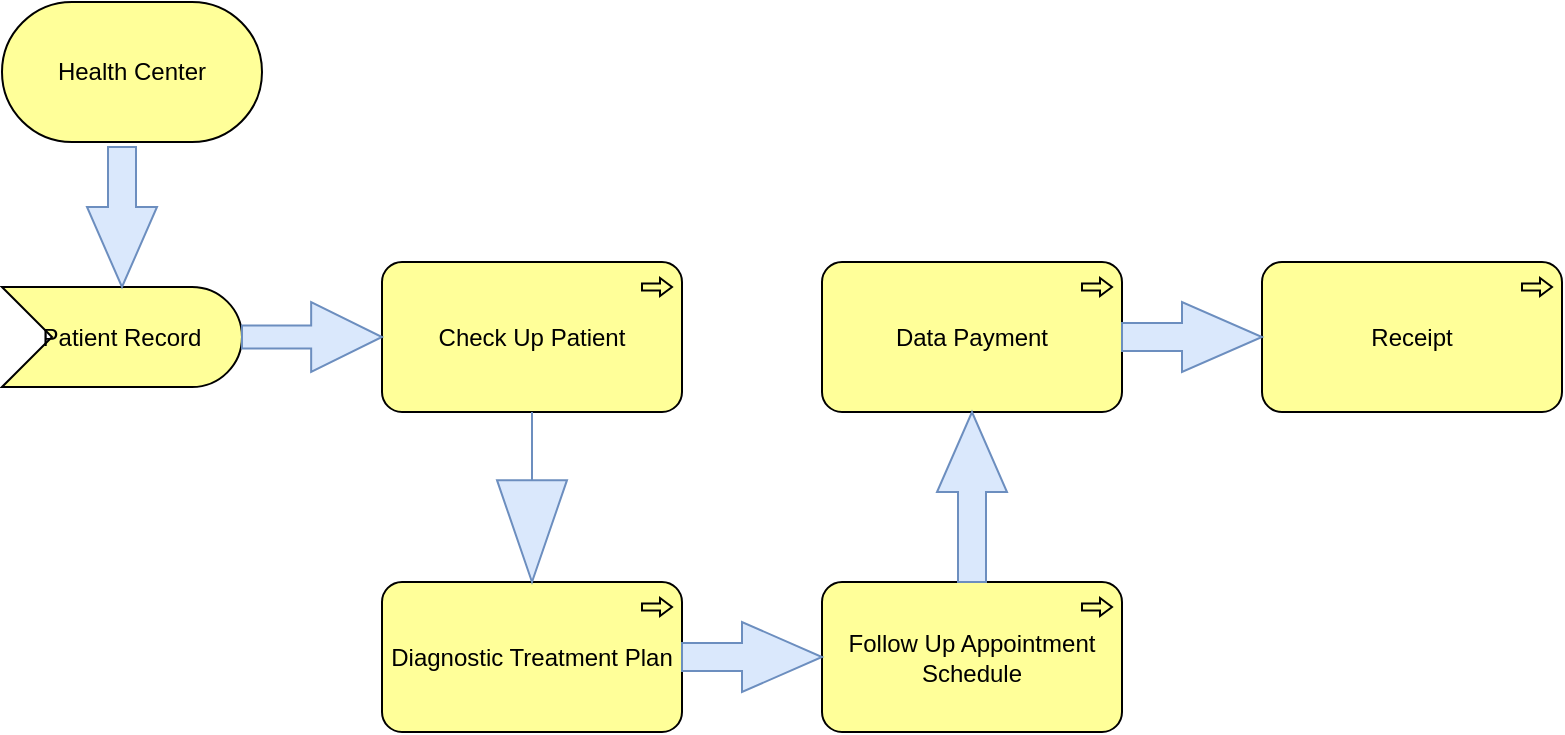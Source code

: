 <mxfile version="20.3.7" type="github">
  <diagram id="BytxuOhy2EkJ_opa7Mz4" name="Page-1">
    <mxGraphModel dx="1194" dy="3974" grid="1" gridSize="10" guides="1" tooltips="1" connect="1" arrows="1" fold="1" page="1" pageScale="1" pageWidth="850" pageHeight="1100" math="0" shadow="0">
      <root>
        <mxCell id="0" />
        <mxCell id="1" parent="0" />
        <mxCell id="oouPe3FaEBid6wUyFQfi-10" value="Health Center" style="html=1;outlineConnect=0;whiteSpace=wrap;fillColor=#ffff99;shape=mxgraph.archimate3.service;" vertex="1" parent="1">
          <mxGeometry x="40" y="-2840" width="130" height="70" as="geometry" />
        </mxCell>
        <mxCell id="oouPe3FaEBid6wUyFQfi-11" value="Patient Record" style="html=1;outlineConnect=0;whiteSpace=wrap;fillColor=#ffff99;shape=mxgraph.archimate3.event;" vertex="1" parent="1">
          <mxGeometry x="40" y="-2697.5" width="120" height="50" as="geometry" />
        </mxCell>
        <mxCell id="oouPe3FaEBid6wUyFQfi-15" value="Check Up Patient" style="html=1;outlineConnect=0;whiteSpace=wrap;fillColor=#ffff99;shape=mxgraph.archimate3.application;appType=proc;archiType=rounded;" vertex="1" parent="1">
          <mxGeometry x="230" y="-2710" width="150" height="75" as="geometry" />
        </mxCell>
        <mxCell id="oouPe3FaEBid6wUyFQfi-16" value="Diagnostic Treatment Plan" style="html=1;outlineConnect=0;whiteSpace=wrap;fillColor=#ffff99;shape=mxgraph.archimate3.application;appType=proc;archiType=rounded;" vertex="1" parent="1">
          <mxGeometry x="230" y="-2550" width="150" height="75" as="geometry" />
        </mxCell>
        <mxCell id="oouPe3FaEBid6wUyFQfi-17" value="Follow Up Appointment Schedule" style="html=1;outlineConnect=0;whiteSpace=wrap;fillColor=#ffff99;shape=mxgraph.archimate3.application;appType=proc;archiType=rounded;" vertex="1" parent="1">
          <mxGeometry x="450" y="-2550" width="150" height="75" as="geometry" />
        </mxCell>
        <mxCell id="oouPe3FaEBid6wUyFQfi-18" value="Data Payment" style="html=1;outlineConnect=0;whiteSpace=wrap;fillColor=#ffff99;shape=mxgraph.archimate3.application;appType=proc;archiType=rounded;" vertex="1" parent="1">
          <mxGeometry x="450" y="-2710" width="150" height="75" as="geometry" />
        </mxCell>
        <mxCell id="oouPe3FaEBid6wUyFQfi-19" value="Receipt" style="html=1;outlineConnect=0;whiteSpace=wrap;fillColor=#ffff99;shape=mxgraph.archimate3.application;appType=proc;archiType=rounded;" vertex="1" parent="1">
          <mxGeometry x="670" y="-2710" width="150" height="75" as="geometry" />
        </mxCell>
        <mxCell id="oouPe3FaEBid6wUyFQfi-21" value="" style="html=1;shadow=0;dashed=0;align=center;verticalAlign=middle;shape=mxgraph.arrows2.arrow;dy=0.67;dx=35.42;notch=0;fillColor=#dae8fc;strokeColor=#6c8ebf;" vertex="1" parent="1">
          <mxGeometry x="160" y="-2690" width="70" height="35" as="geometry" />
        </mxCell>
        <mxCell id="oouPe3FaEBid6wUyFQfi-23" value="" style="html=1;shadow=0;dashed=0;align=center;verticalAlign=middle;shape=mxgraph.arrows2.arrow;dy=0.6;dx=40;notch=0;rotation=90;fillColor=#dae8fc;strokeColor=#6c8ebf;" vertex="1" parent="1">
          <mxGeometry x="65" y="-2750" width="70" height="35" as="geometry" />
        </mxCell>
        <mxCell id="oouPe3FaEBid6wUyFQfi-26" value="" style="html=1;shadow=0;dashed=0;align=center;verticalAlign=middle;shape=mxgraph.arrows2.arrow;dy=1;dx=50.9;notch=0;rotation=90;fillColor=#dae8fc;strokeColor=#6c8ebf;" vertex="1" parent="1">
          <mxGeometry x="262.5" y="-2610" width="85" height="35" as="geometry" />
        </mxCell>
        <mxCell id="oouPe3FaEBid6wUyFQfi-27" value="" style="html=1;shadow=0;dashed=0;align=center;verticalAlign=middle;shape=mxgraph.arrows2.arrow;dy=0.6;dx=40;notch=0;fillColor=#dae8fc;strokeColor=#6c8ebf;" vertex="1" parent="1">
          <mxGeometry x="380" y="-2530" width="70" height="35" as="geometry" />
        </mxCell>
        <mxCell id="oouPe3FaEBid6wUyFQfi-29" value="" style="html=1;shadow=0;dashed=0;align=center;verticalAlign=middle;shape=mxgraph.arrows2.arrow;dy=0.6;dx=40;notch=0;fillColor=#dae8fc;strokeColor=#6c8ebf;" vertex="1" parent="1">
          <mxGeometry x="600" y="-2690" width="70" height="35" as="geometry" />
        </mxCell>
        <mxCell id="oouPe3FaEBid6wUyFQfi-32" value="" style="html=1;shadow=0;dashed=0;align=center;verticalAlign=middle;shape=mxgraph.arrows2.arrow;dy=0.6;dx=40;notch=0;rotation=-90;fillColor=#dae8fc;strokeColor=#6c8ebf;" vertex="1" parent="1">
          <mxGeometry x="482.5" y="-2610" width="85" height="35" as="geometry" />
        </mxCell>
      </root>
    </mxGraphModel>
  </diagram>
</mxfile>
